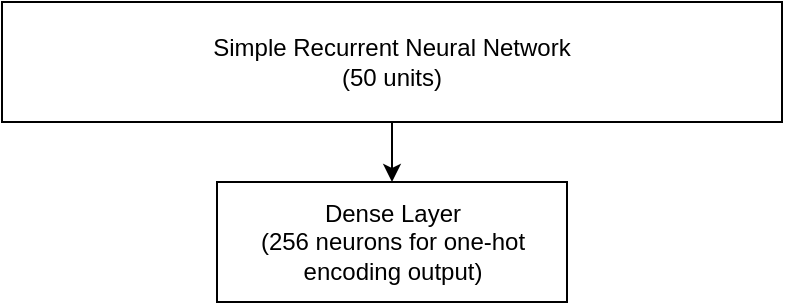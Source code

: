 <mxfile version="14.9.8" type="github">
  <diagram id="QP9nSo8QodZkcCD5wGhe" name="Page-1">
    <mxGraphModel dx="1422" dy="705" grid="1" gridSize="10" guides="1" tooltips="1" connect="1" arrows="1" fold="1" page="1" pageScale="1" pageWidth="827" pageHeight="1169" math="0" shadow="0">
      <root>
        <mxCell id="0" />
        <mxCell id="1" parent="0" />
        <mxCell id="-Qf8P4i7Oqhz1paenlW5-5" value="" style="edgeStyle=orthogonalEdgeStyle;rounded=0;orthogonalLoop=1;jettySize=auto;html=1;" edge="1" parent="1" source="-Qf8P4i7Oqhz1paenlW5-1" target="-Qf8P4i7Oqhz1paenlW5-4">
          <mxGeometry relative="1" as="geometry" />
        </mxCell>
        <mxCell id="-Qf8P4i7Oqhz1paenlW5-1" value="Simple Recurrent Neural Network&lt;br&gt;(50 units)" style="rounded=0;whiteSpace=wrap;html=1;" vertex="1" parent="1">
          <mxGeometry x="250" y="310" width="390" height="60" as="geometry" />
        </mxCell>
        <mxCell id="-Qf8P4i7Oqhz1paenlW5-4" value="Dense Layer&lt;br&gt;(256 neurons for one-hot encoding output)" style="whiteSpace=wrap;html=1;rounded=0;" vertex="1" parent="1">
          <mxGeometry x="357.5" y="400" width="175" height="60" as="geometry" />
        </mxCell>
      </root>
    </mxGraphModel>
  </diagram>
</mxfile>
